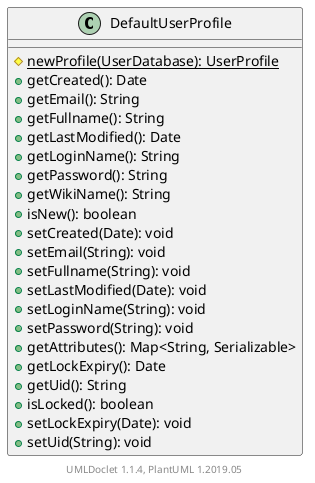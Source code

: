 @startuml

    class DefaultUserProfile [[DefaultUserProfile.html]] {
        {static} #newProfile(UserDatabase): UserProfile
        +getCreated(): Date
        +getEmail(): String
        +getFullname(): String
        +getLastModified(): Date
        +getLoginName(): String
        +getPassword(): String
        +getWikiName(): String
        +isNew(): boolean
        +setCreated(Date): void
        +setEmail(String): void
        +setFullname(String): void
        +setLastModified(Date): void
        +setLoginName(String): void
        +setPassword(String): void
        +getAttributes(): Map<String, Serializable>
        +getLockExpiry(): Date
        +getUid(): String
        +isLocked(): boolean
        +setLockExpiry(Date): void
        +setUid(String): void
    }


    center footer UMLDoclet 1.1.4, PlantUML 1.2019.05
@enduml
